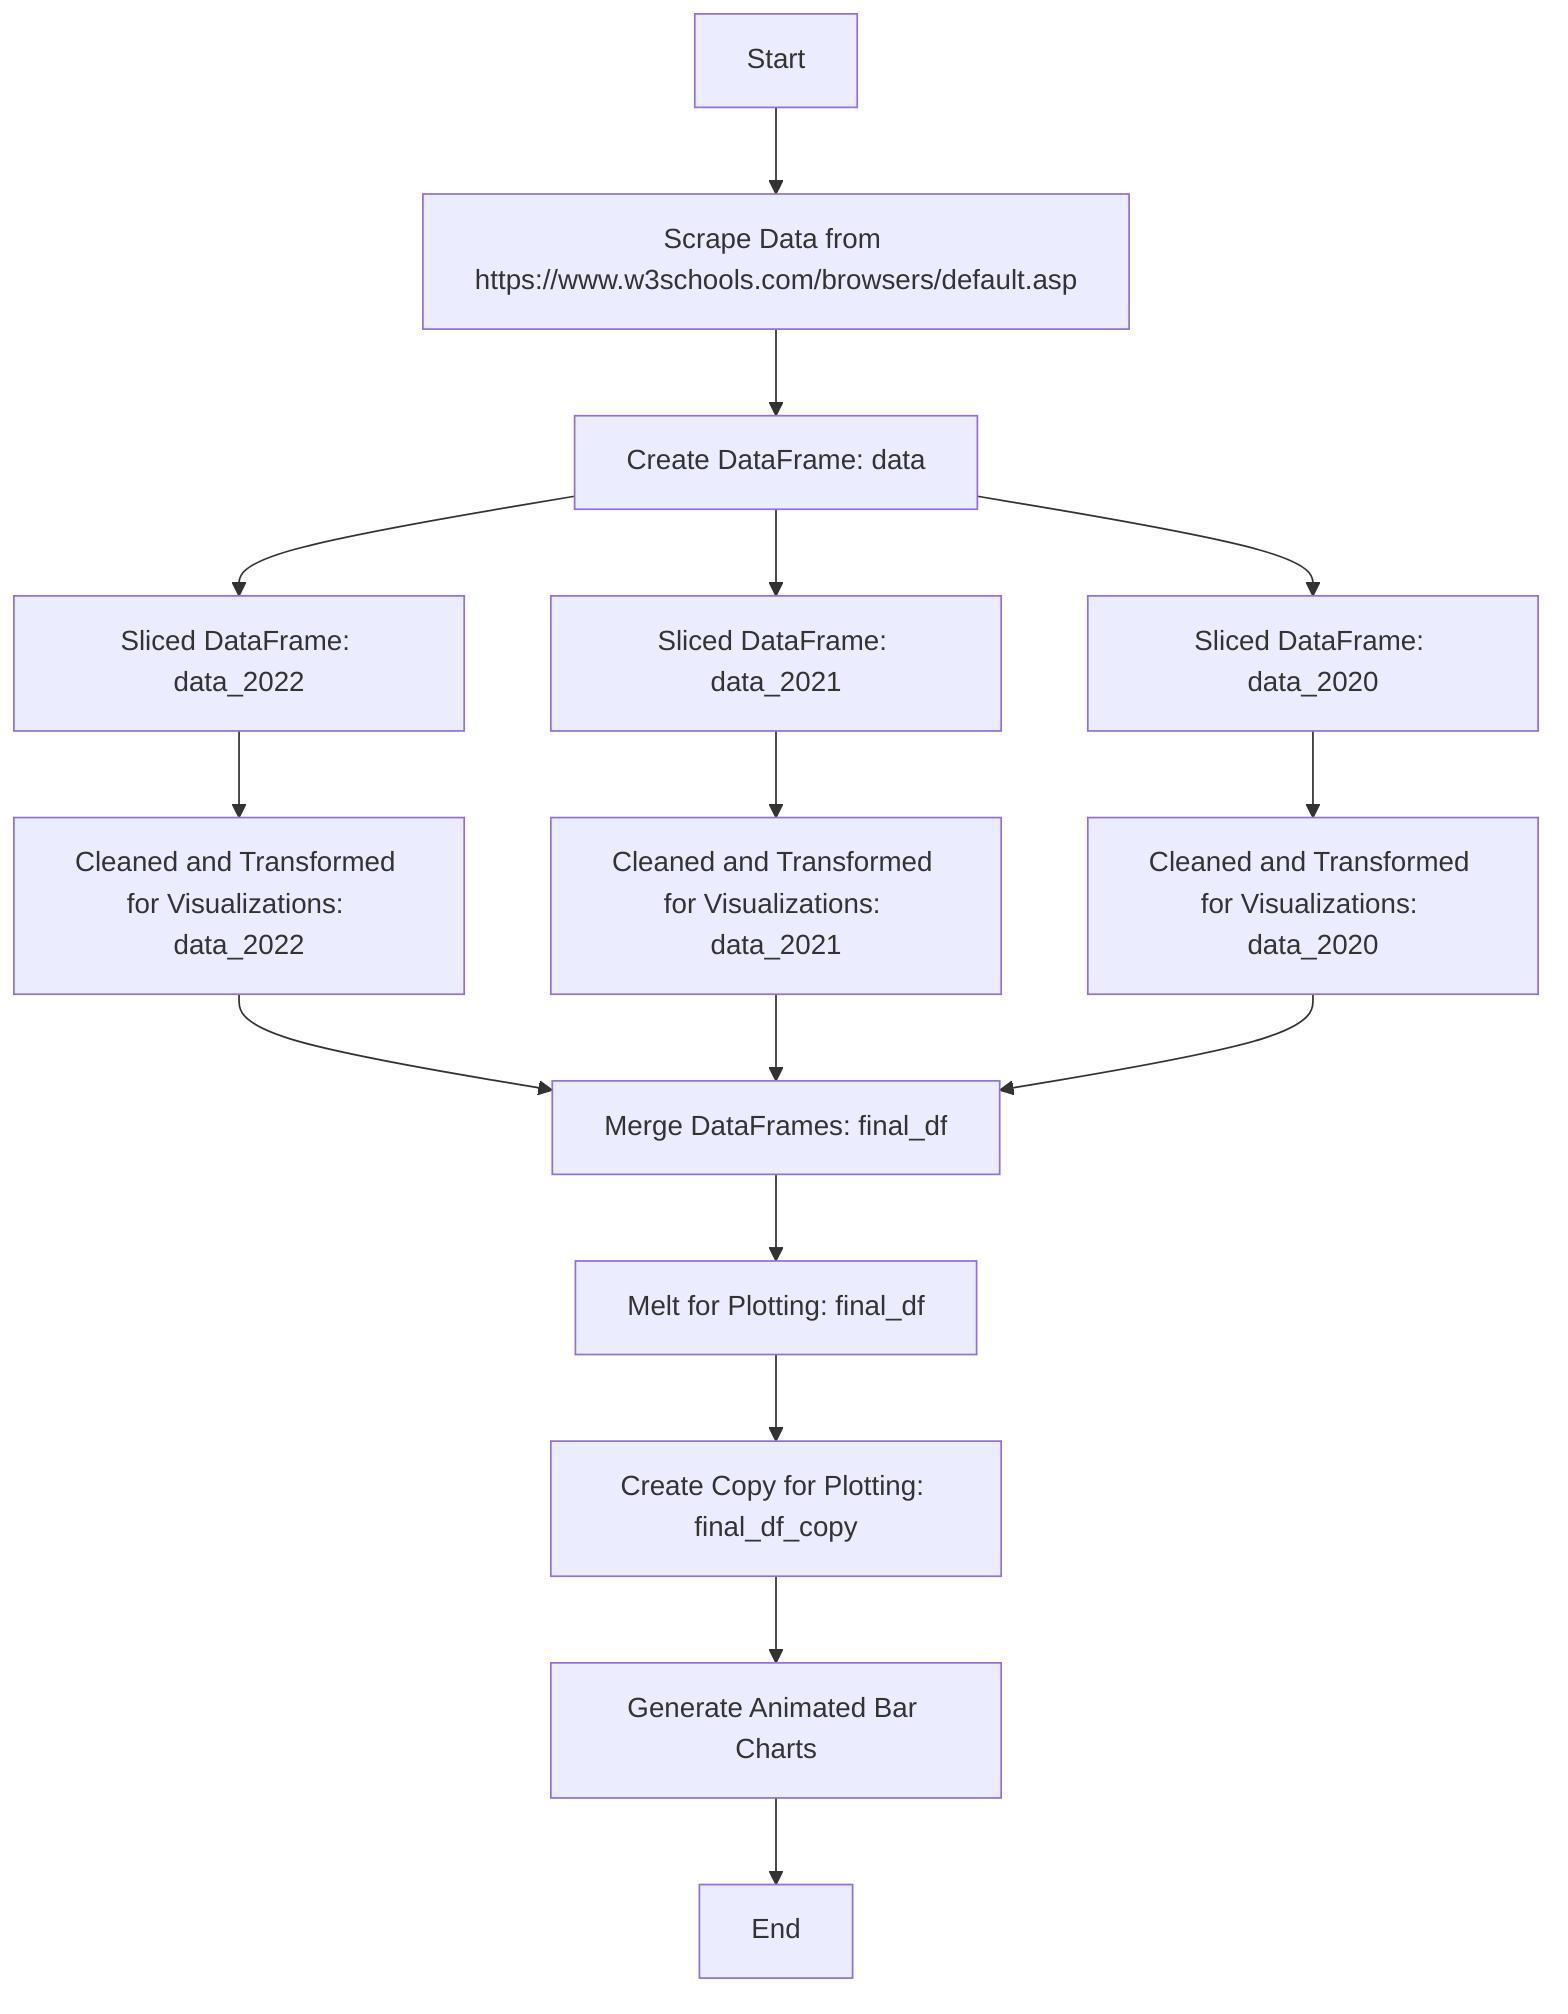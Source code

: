 flowchart TD
    A["Start"] --> B["Scrape Data from https://www.w3schools.com/browsers/default.asp"]
    B --> C["Create DataFrame: data"]
    %% C: Node representing the initial data scraped and stored in a DataFrame
    C --> D["Sliced DataFrame: data_2022"]
    C --> E["Sliced DataFrame: data_2021"]
    C --> F["Sliced DataFrame: data_2020"]
    %% Nodes D, E, F: DataFrames for each respective year
    D --> G["Cleaned and Transformed for Visualizations: data_2022"]
    E --> H["Cleaned and Transformed for Visualizations: data_2021"]
    F --> I["Cleaned and Transformed for Visualizations: data_2020"]
    %% G, H, I: cleaned and prepared data for each year
    G --> J["Merge DataFrames: final_df"]
    H --> J
    I --> J
    %% J: Merged DataFrames from all years
    J --> K["Melt for Plotting: final_df"]
    K --> L["Create Copy for Plotting: final_df_copy"]
    %% L: Copy of data used for creating visualizations
    L --> M["Generate Animated Bar Charts"]
    M --> N["End"]